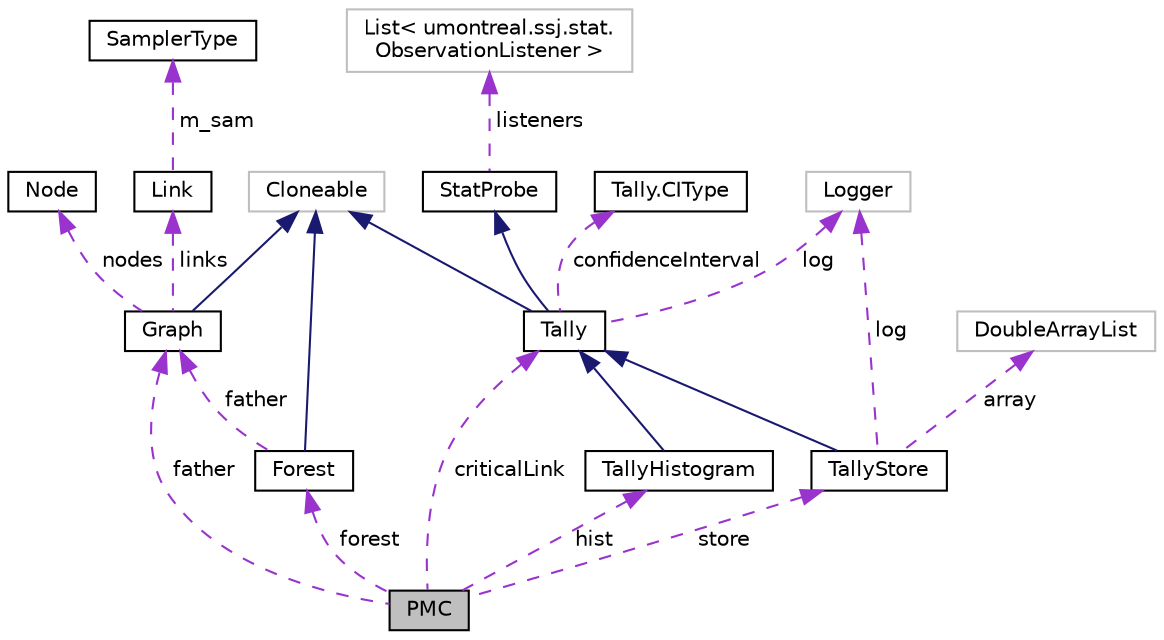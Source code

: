 digraph "PMC"
{
 // INTERACTIVE_SVG=YES
  bgcolor="transparent";
  edge [fontname="Helvetica",fontsize="10",labelfontname="Helvetica",labelfontsize="10"];
  node [fontname="Helvetica",fontsize="10",shape=record];
  Node10 [label="PMC",height=0.2,width=0.4,color="black", fillcolor="grey75", style="filled", fontcolor="black"];
  Node11 -> Node10 [dir="back",color="darkorchid3",fontsize="10",style="dashed",label=" forest" ,fontname="Helvetica"];
  Node11 [label="Forest",height=0.2,width=0.4,color="black",URL="$d8/d06/classumontreal_1_1ssj_1_1networks_1_1Forest.html",tooltip="This class implements forest and trees. "];
  Node12 -> Node11 [dir="back",color="midnightblue",fontsize="10",style="solid",fontname="Helvetica"];
  Node12 [label="Cloneable",height=0.2,width=0.4,color="grey75"];
  Node13 -> Node11 [dir="back",color="darkorchid3",fontsize="10",style="dashed",label=" father" ,fontname="Helvetica"];
  Node13 [label="Graph",height=0.2,width=0.4,color="black",URL="$d4/d6e/classumontreal_1_1ssj_1_1networks_1_1Graph.html",tooltip="This class implements a stochastic non-oriented weighted graph (a network). "];
  Node12 -> Node13 [dir="back",color="midnightblue",fontsize="10",style="solid",fontname="Helvetica"];
  Node14 -> Node13 [dir="back",color="darkorchid3",fontsize="10",style="dashed",label=" nodes" ,fontname="Helvetica"];
  Node14 [label="Node",height=0.2,width=0.4,color="black",URL="$dc/dbc/classumontreal_1_1ssj_1_1networks_1_1Node.html",tooltip="This class provides nodes for a graph. "];
  Node15 -> Node13 [dir="back",color="darkorchid3",fontsize="10",style="dashed",label=" links" ,fontname="Helvetica"];
  Node15 [label="Link",height=0.2,width=0.4,color="black",URL="$df/d9c/classumontreal_1_1ssj_1_1networks_1_1Link.html",tooltip="A Link of a network. "];
  Node16 -> Node15 [dir="back",color="darkorchid3",fontsize="10",style="dashed",label=" m_sam" ,fontname="Helvetica"];
  Node16 [label="SamplerType",height=0.2,width=0.4,color="black",URL="$db/d5d/enumumontreal_1_1ssj_1_1networks_1_1SamplerType.html"];
  Node13 -> Node10 [dir="back",color="darkorchid3",fontsize="10",style="dashed",label=" father" ,fontname="Helvetica"];
  Node17 -> Node10 [dir="back",color="darkorchid3",fontsize="10",style="dashed",label=" criticalLink" ,fontname="Helvetica"];
  Node17 [label="Tally",height=0.2,width=0.4,color="black",URL="$d8/d54/classumontreal_1_1ssj_1_1stat_1_1Tally.html",tooltip="A subclass of StatProbe. "];
  Node18 -> Node17 [dir="back",color="midnightblue",fontsize="10",style="solid",fontname="Helvetica"];
  Node18 [label="StatProbe",height=0.2,width=0.4,color="black",URL="$d5/d8e/classumontreal_1_1ssj_1_1stat_1_1StatProbe.html",tooltip="The objects of this class are statistical probes or collectors, which are elementary devices for coll..."];
  Node19 -> Node18 [dir="back",color="darkorchid3",fontsize="10",style="dashed",label=" listeners" ,fontname="Helvetica"];
  Node19 [label="List\< umontreal.ssj.stat.\lObservationListener \>",height=0.2,width=0.4,color="grey75"];
  Node12 -> Node17 [dir="back",color="midnightblue",fontsize="10",style="solid",fontname="Helvetica"];
  Node20 -> Node17 [dir="back",color="darkorchid3",fontsize="10",style="dashed",label=" log" ,fontname="Helvetica"];
  Node20 [label="Logger",height=0.2,width=0.4,color="grey75"];
  Node21 -> Node17 [dir="back",color="darkorchid3",fontsize="10",style="dashed",label=" confidenceInterval" ,fontname="Helvetica"];
  Node21 [label="Tally.CIType",height=0.2,width=0.4,color="black",URL="$d9/df5/enumumontreal_1_1ssj_1_1stat_1_1Tally_1_1CIType.html"];
  Node22 -> Node10 [dir="back",color="darkorchid3",fontsize="10",style="dashed",label=" store" ,fontname="Helvetica"];
  Node22 [label="TallyStore",height=0.2,width=0.4,color="black",URL="$d8/de5/classumontreal_1_1ssj_1_1stat_1_1TallyStore.html",tooltip="This class is a variant of Tally for which the individual observations are stored in a list implement..."];
  Node17 -> Node22 [dir="back",color="midnightblue",fontsize="10",style="solid",fontname="Helvetica"];
  Node23 -> Node22 [dir="back",color="darkorchid3",fontsize="10",style="dashed",label=" array" ,fontname="Helvetica"];
  Node23 [label="DoubleArrayList",height=0.2,width=0.4,color="grey75"];
  Node20 -> Node22 [dir="back",color="darkorchid3",fontsize="10",style="dashed",label=" log" ,fontname="Helvetica"];
  Node24 -> Node10 [dir="back",color="darkorchid3",fontsize="10",style="dashed",label=" hist" ,fontname="Helvetica"];
  Node24 [label="TallyHistogram",height=0.2,width=0.4,color="black",URL="$de/d2f/classumontreal_1_1ssj_1_1stat_1_1TallyHistogram.html",tooltip="This class extends Tally. "];
  Node17 -> Node24 [dir="back",color="midnightblue",fontsize="10",style="solid",fontname="Helvetica"];
}
